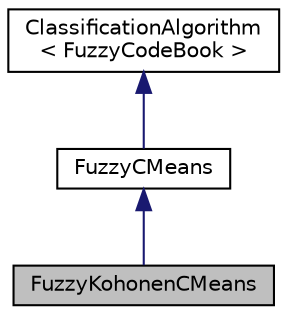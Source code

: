 digraph "FuzzyKohonenCMeans"
{
  edge [fontname="Helvetica",fontsize="10",labelfontname="Helvetica",labelfontsize="10"];
  node [fontname="Helvetica",fontsize="10",shape=record];
  Node0 [label="FuzzyKohonenCMeans",height=0.2,width=0.4,color="black", fillcolor="grey75", style="filled", fontcolor="black"];
  Node1 -> Node0 [dir="back",color="midnightblue",fontsize="10",style="solid",fontname="Helvetica"];
  Node1 [label="FuzzyCMeans",height=0.2,width=0.4,color="black", fillcolor="white", style="filled",URL="$classFuzzyCMeans.html"];
  Node2 -> Node1 [dir="back",color="midnightblue",fontsize="10",style="solid",fontname="Helvetica"];
  Node2 [label="ClassificationAlgorithm\l\< FuzzyCodeBook \>",height=0.2,width=0.4,color="black", fillcolor="white", style="filled",URL="$classClassificationAlgorithm.html"];
}
